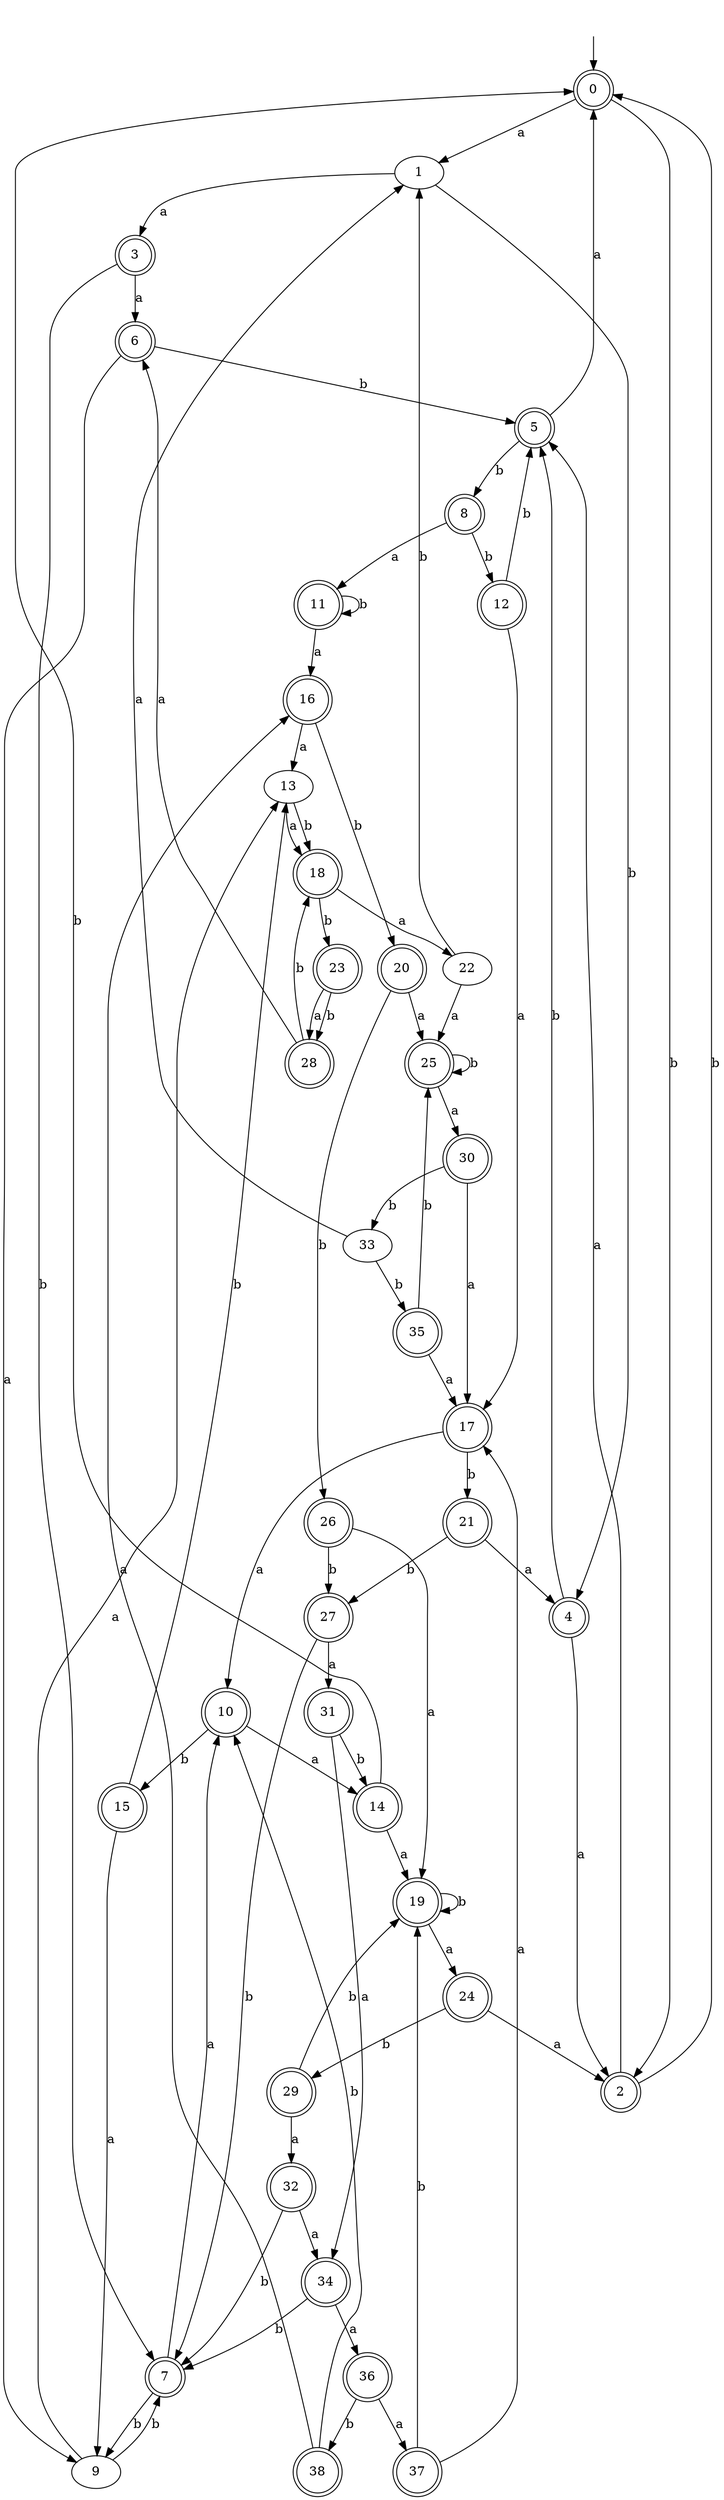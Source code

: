 digraph RandomDFA {
  __start0 [label="", shape=none];
  __start0 -> 0 [label=""];
  0 [shape=circle] [shape=doublecircle]
  0 -> 1 [label="a"]
  0 -> 2 [label="b"]
  1
  1 -> 3 [label="a"]
  1 -> 4 [label="b"]
  2 [shape=doublecircle]
  2 -> 5 [label="a"]
  2 -> 0 [label="b"]
  3 [shape=doublecircle]
  3 -> 6 [label="a"]
  3 -> 7 [label="b"]
  4 [shape=doublecircle]
  4 -> 2 [label="a"]
  4 -> 5 [label="b"]
  5 [shape=doublecircle]
  5 -> 0 [label="a"]
  5 -> 8 [label="b"]
  6 [shape=doublecircle]
  6 -> 9 [label="a"]
  6 -> 5 [label="b"]
  7 [shape=doublecircle]
  7 -> 10 [label="a"]
  7 -> 9 [label="b"]
  8 [shape=doublecircle]
  8 -> 11 [label="a"]
  8 -> 12 [label="b"]
  9
  9 -> 13 [label="a"]
  9 -> 7 [label="b"]
  10 [shape=doublecircle]
  10 -> 14 [label="a"]
  10 -> 15 [label="b"]
  11 [shape=doublecircle]
  11 -> 16 [label="a"]
  11 -> 11 [label="b"]
  12 [shape=doublecircle]
  12 -> 17 [label="a"]
  12 -> 5 [label="b"]
  13
  13 -> 18 [label="a"]
  13 -> 18 [label="b"]
  14 [shape=doublecircle]
  14 -> 19 [label="a"]
  14 -> 0 [label="b"]
  15 [shape=doublecircle]
  15 -> 9 [label="a"]
  15 -> 13 [label="b"]
  16 [shape=doublecircle]
  16 -> 13 [label="a"]
  16 -> 20 [label="b"]
  17 [shape=doublecircle]
  17 -> 10 [label="a"]
  17 -> 21 [label="b"]
  18 [shape=doublecircle]
  18 -> 22 [label="a"]
  18 -> 23 [label="b"]
  19 [shape=doublecircle]
  19 -> 24 [label="a"]
  19 -> 19 [label="b"]
  20 [shape=doublecircle]
  20 -> 25 [label="a"]
  20 -> 26 [label="b"]
  21 [shape=doublecircle]
  21 -> 4 [label="a"]
  21 -> 27 [label="b"]
  22
  22 -> 25 [label="a"]
  22 -> 1 [label="b"]
  23 [shape=doublecircle]
  23 -> 28 [label="a"]
  23 -> 28 [label="b"]
  24 [shape=doublecircle]
  24 -> 2 [label="a"]
  24 -> 29 [label="b"]
  25 [shape=doublecircle]
  25 -> 30 [label="a"]
  25 -> 25 [label="b"]
  26 [shape=doublecircle]
  26 -> 19 [label="a"]
  26 -> 27 [label="b"]
  27 [shape=doublecircle]
  27 -> 31 [label="a"]
  27 -> 7 [label="b"]
  28 [shape=doublecircle]
  28 -> 6 [label="a"]
  28 -> 18 [label="b"]
  29 [shape=doublecircle]
  29 -> 32 [label="a"]
  29 -> 19 [label="b"]
  30 [shape=doublecircle]
  30 -> 17 [label="a"]
  30 -> 33 [label="b"]
  31 [shape=doublecircle]
  31 -> 34 [label="a"]
  31 -> 14 [label="b"]
  32 [shape=doublecircle]
  32 -> 34 [label="a"]
  32 -> 7 [label="b"]
  33
  33 -> 1 [label="a"]
  33 -> 35 [label="b"]
  34 [shape=doublecircle]
  34 -> 36 [label="a"]
  34 -> 7 [label="b"]
  35 [shape=doublecircle]
  35 -> 17 [label="a"]
  35 -> 25 [label="b"]
  36 [shape=doublecircle]
  36 -> 37 [label="a"]
  36 -> 38 [label="b"]
  37 [shape=doublecircle]
  37 -> 17 [label="a"]
  37 -> 19 [label="b"]
  38 [shape=doublecircle]
  38 -> 16 [label="a"]
  38 -> 10 [label="b"]
}
